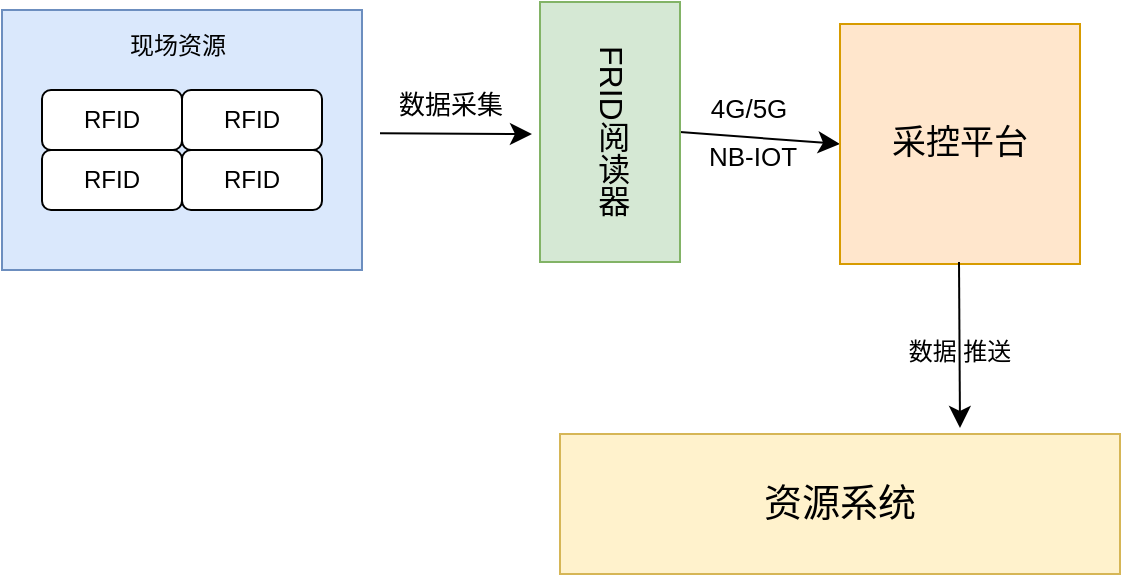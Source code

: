 <mxfile version="28.0.7">
  <diagram name="第 1 页" id="GFw6LYALjXpLtYbR-Xg0">
    <mxGraphModel dx="1426" dy="813" grid="1" gridSize="10" guides="1" tooltips="1" connect="1" arrows="1" fold="1" page="1" pageScale="1" pageWidth="827" pageHeight="1169" math="0" shadow="0">
      <root>
        <mxCell id="0" />
        <mxCell id="1" parent="0" />
        <mxCell id="8rEXiQmMtN7h1plJjTMW-3" value="" style="rounded=0;whiteSpace=wrap;html=1;fillColor=#dae8fc;strokeColor=#6c8ebf;" vertex="1" parent="1">
          <mxGeometry x="140" y="191" width="180" height="130" as="geometry" />
        </mxCell>
        <mxCell id="8rEXiQmMtN7h1plJjTMW-4" value="RFID" style="rounded=1;whiteSpace=wrap;html=1;" vertex="1" parent="1">
          <mxGeometry x="160" y="231" width="70" height="30" as="geometry" />
        </mxCell>
        <mxCell id="8rEXiQmMtN7h1plJjTMW-5" value="RFID" style="rounded=1;whiteSpace=wrap;html=1;" vertex="1" parent="1">
          <mxGeometry x="230" y="261" width="70" height="30" as="geometry" />
        </mxCell>
        <mxCell id="8rEXiQmMtN7h1plJjTMW-6" value="RFID" style="rounded=1;whiteSpace=wrap;html=1;" vertex="1" parent="1">
          <mxGeometry x="160" y="261" width="70" height="30" as="geometry" />
        </mxCell>
        <mxCell id="8rEXiQmMtN7h1plJjTMW-7" value="RFID" style="rounded=1;whiteSpace=wrap;html=1;" vertex="1" parent="1">
          <mxGeometry x="230" y="231" width="70" height="30" as="geometry" />
        </mxCell>
        <mxCell id="8rEXiQmMtN7h1plJjTMW-8" value="现场资源" style="text;html=1;align=center;verticalAlign=middle;whiteSpace=wrap;rounded=0;" vertex="1" parent="1">
          <mxGeometry x="198" y="194" width="60" height="30" as="geometry" />
        </mxCell>
        <mxCell id="8rEXiQmMtN7h1plJjTMW-16" style="edgeStyle=none;curved=1;rounded=0;orthogonalLoop=1;jettySize=auto;html=1;exitX=1;exitY=0.5;exitDx=0;exitDy=0;entryX=0;entryY=0.5;entryDx=0;entryDy=0;fontSize=12;startSize=8;endSize=8;" edge="1" parent="1" source="8rEXiQmMtN7h1plJjTMW-9" target="8rEXiQmMtN7h1plJjTMW-11">
          <mxGeometry relative="1" as="geometry" />
        </mxCell>
        <mxCell id="8rEXiQmMtN7h1plJjTMW-9" value="FRID阅读器" style="rounded=0;whiteSpace=wrap;html=1;fillColor=#d5e8d4;strokeColor=#82b366;textDirection=vertical-lr;fontSize=16;" vertex="1" parent="1">
          <mxGeometry x="409" y="187" width="70" height="130" as="geometry" />
        </mxCell>
        <mxCell id="8rEXiQmMtN7h1plJjTMW-10" style="edgeStyle=none;curved=1;rounded=0;orthogonalLoop=1;jettySize=auto;html=1;entryX=-0.061;entryY=0.585;entryDx=0;entryDy=0;entryPerimeter=0;fontSize=12;startSize=8;endSize=8;" edge="1" parent="1">
          <mxGeometry relative="1" as="geometry">
            <mxPoint x="329" y="252.569" as="sourcePoint" />
            <mxPoint x="404.974" y="253.05" as="targetPoint" />
          </mxGeometry>
        </mxCell>
        <mxCell id="8rEXiQmMtN7h1plJjTMW-11" value="采控平台" style="rounded=0;whiteSpace=wrap;html=1;fillColor=#ffe6cc;strokeColor=#d79b00;fontSize=17;" vertex="1" parent="1">
          <mxGeometry x="559" y="198" width="120" height="120" as="geometry" />
        </mxCell>
        <mxCell id="8rEXiQmMtN7h1plJjTMW-12" value="资源系统" style="rounded=0;whiteSpace=wrap;html=1;fillColor=#fff2cc;strokeColor=#d6b656;fontSize=19;" vertex="1" parent="1">
          <mxGeometry x="419" y="403" width="280" height="70" as="geometry" />
        </mxCell>
        <mxCell id="8rEXiQmMtN7h1plJjTMW-13" value="" style="endArrow=classic;html=1;rounded=0;fontSize=12;startSize=8;endSize=8;curved=1;" edge="1" parent="1">
          <mxGeometry width="50" height="50" relative="1" as="geometry">
            <mxPoint x="618.5" y="317" as="sourcePoint" />
            <mxPoint x="619" y="400" as="targetPoint" />
          </mxGeometry>
        </mxCell>
        <mxCell id="8rEXiQmMtN7h1plJjTMW-14" value="数据 推送" style="text;html=1;align=center;verticalAlign=middle;whiteSpace=wrap;rounded=0;" vertex="1" parent="1">
          <mxGeometry x="589" y="347" width="60" height="30" as="geometry" />
        </mxCell>
        <mxCell id="8rEXiQmMtN7h1plJjTMW-17" value="数据采集" style="text;html=1;align=center;verticalAlign=middle;resizable=0;points=[];autosize=1;strokeColor=none;fillColor=none;fontSize=13;" vertex="1" parent="1">
          <mxGeometry x="324" y="223" width="80" height="30" as="geometry" />
        </mxCell>
        <mxCell id="8rEXiQmMtN7h1plJjTMW-18" value="4G/5G" style="text;html=1;align=center;verticalAlign=middle;resizable=0;points=[];autosize=1;strokeColor=none;fillColor=none;fontSize=13;" vertex="1" parent="1">
          <mxGeometry x="483" y="225" width="60" height="30" as="geometry" />
        </mxCell>
        <mxCell id="8rEXiQmMtN7h1plJjTMW-19" value="NB-IOT" style="text;html=1;align=center;verticalAlign=middle;resizable=0;points=[];autosize=1;strokeColor=none;fillColor=none;fontSize=13;" vertex="1" parent="1">
          <mxGeometry x="480" y="249" width="70" height="30" as="geometry" />
        </mxCell>
      </root>
    </mxGraphModel>
  </diagram>
</mxfile>
